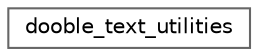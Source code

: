 digraph "Graphical Class Hierarchy"
{
 // LATEX_PDF_SIZE
  bgcolor="transparent";
  edge [fontname=Helvetica,fontsize=10,labelfontname=Helvetica,labelfontsize=10];
  node [fontname=Helvetica,fontsize=10,shape=box,height=0.2,width=0.4];
  rankdir="LR";
  Node0 [id="Node000000",label="dooble_text_utilities",height=0.2,width=0.4,color="grey40", fillcolor="white", style="filled",URL="$classdooble__text__utilities.html",tooltip=" "];
}
